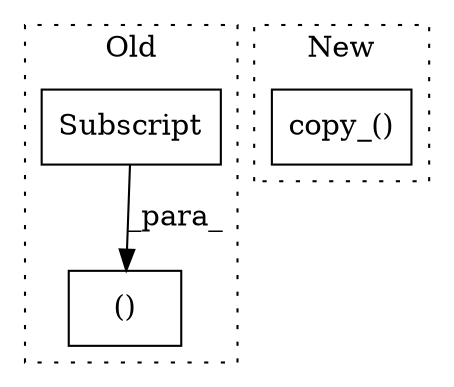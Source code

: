 digraph G {
subgraph cluster0 {
1 [label="Subscript" a="63" s="7871,0" l="10,0" shape="box"];
3 [label="()" a="54" s="7881" l="13" shape="box"];
label = "Old";
style="dotted";
}
subgraph cluster1 {
2 [label="copy_()" a="75" s="8233,8287" l="26,1" shape="box"];
label = "New";
style="dotted";
}
1 -> 3 [label="_para_"];
}